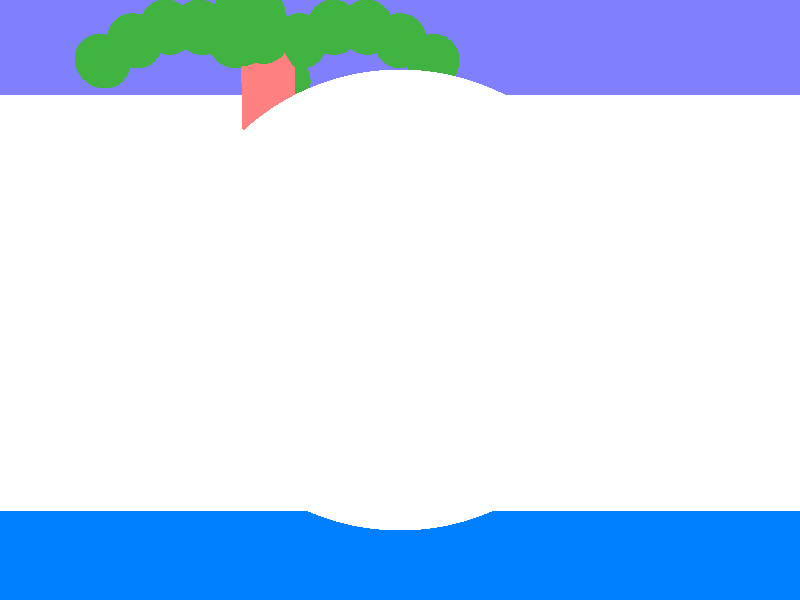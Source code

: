 camera{
location<0,.5,-4>
direction<0,0,1.5>
look_at<0,0,0>
}
background{color<.5,.5,1>}
light_source{<-5,5,-5>color<1,.75,.5>}
fog{                                    
color rgbt<1,.75,.5,.25>
distance 20          
turbulence 1
}
sphere{0,1
pigment{color rgb<1,1,1>}
}
plane{y,-1
pigment{color rgb<0,.5,1>}
finish{reflection<.2,.2,.2>}
}
plane{<0,1,-.1>,-1   
pigment{color rgb<1,1,1>}
}
cylinder{<-1,-.8,3>,<-1,1.5,3>,.2
pigment{color rgb<1,.5,.5>}
}
sphere{<-1,1.5,3>,.2
pigment{color rgb<.25,.7,.25>}
}
sphere{<-1.25,1.6,3>,.2
pigment{color rgb<.25,.7,.25>}
}
sphere{<-1.5,1.7,3>,.2
pigment{color rgb<.25,.7,.25>}
}
sphere{<-1.75,1.7,3>,.2
pigment{color rgb<.25,.7,.25>}
}
sphere{<-2,1.6,3>,.2
pigment{color rgb<.25,.7,.25>}
}
sphere{<-2.25,1.45,3>,.2
pigment{color rgb<.25,.7,.25>}
}
sphere{<-.75,1.6,3>,.2
pigment{color rgb<.25,.7,.25>}
}
sphere{<-.5,1.7,3>,.2
pigment{color rgb<.25,.7,.25>}
}
sphere{<-.25,1.7,3>,.2
pigment{color rgb<.25,.7,.25>}
}
sphere{<0,1.6,3>,.2
pigment{color rgb<.25,.7,.25>}
}
sphere{<.25,1.45,3>,.2
pigment{color rgb<.25,.7,.25>}
}
sphere{<-1,1.6,2.75>,.2
pigment{color rgb<.25,0.7,.25>}
}
sphere{<-1,1.7,2.5>,.2
pigment{color rgb<.25,.7,.25>}
}
sphere{<-1,1.7,2.25>,.2
pigment{color rgb<.25,.7,.25>}
}
sphere{<-1,1.6,2>,.2
pigment{color rgb<.25,.7,.25>}
}
sphere{<-1,1.45,1.75>,.2
pigment{color rgb<.25,.7,.25>}
}
sphere{<-1,1.6,3.25>,.2
pigment{color rgb<.25,.7,.25>}
}
sphere{<-1,1.7,3.5>,.2
pigment{color rgb<.25,.7,.25>}
}
sphere{<-1,1.7,3.75>,.2
pigment{color rgb<.25,.7,.25>}
}
sphere{<-1,1.6,4>,.2
pigment{color rgb<.25,.7,.25>}
}
sphere{<-1,1.45,4.25>,.2
pigment{color rgb<.25,.7,.25>}
}
// EOF


